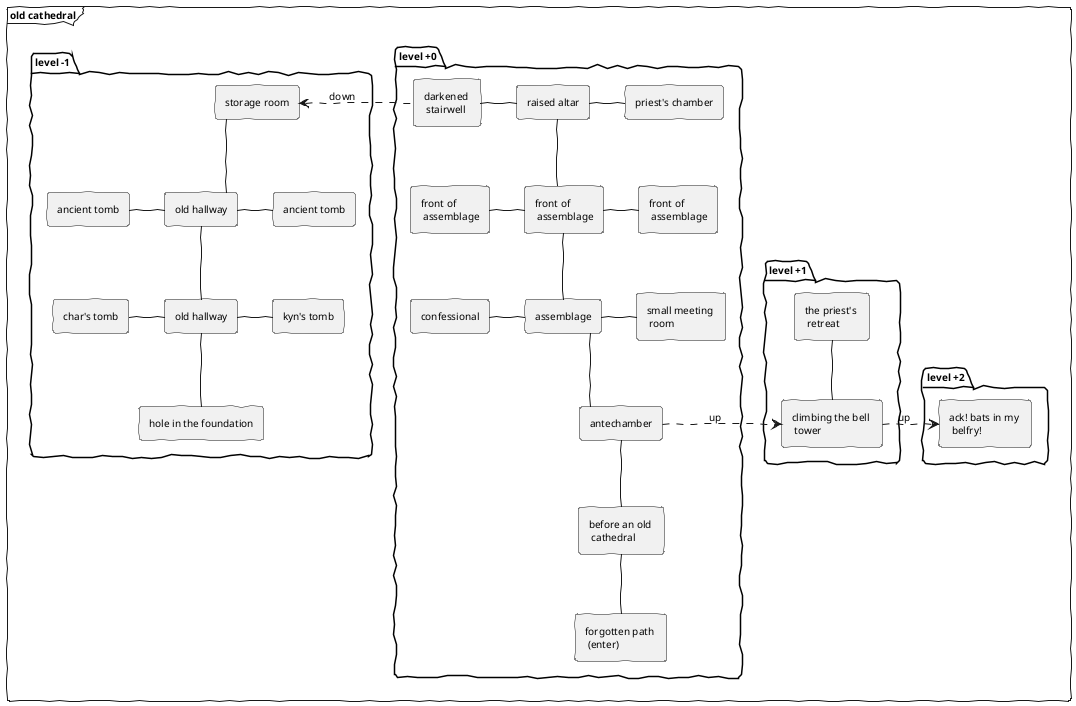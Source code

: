 @startuml

' --------------------------------------------------- references -----

' https://www.augmentedmind.de/2021/01/17/plantuml-layout-tutorial-styles/

' ----------------------------------------------------- settings -----

skinparam defaultFontSize 10

' square lines
skinparam linetype ortho

' handwritten
skinparam handwritten true

' direction
'top to bottom direction
'left to right direction

' ------------------------------------------------------ example -----

' shape "room name" as 50(land level)_1000(roomnumber)
' rectangle "example" as 50_1000
' rectangle "two line \n example" as 51_1000
' 50_0001 -l- 51_0003
' 50_0001 -r- 51_0004

frame "old cathedral" {

' ----------------------------------------------------- level +2 -----

package "level +2" {

rectangle "ack! bats in my \n belfry!" as 52_0001

' ack! bats in my belfry!

}

' ----------------------------------------------------- level +1 -----

package "level +1" {

rectangle "climbing the bell \n tower" as 51_0001
rectangle "the priest's \n retreat" as 51_0002

' climbing the bell tower
51_0001 -u- 51_0002

}

' ----------------------------------------------------- level +0 -----

package "level +0" {

rectangle "forgotten path \n (enter)" as 50_0001
rectangle "before an old \n cathedral" as 50_0002
rectangle "antechamber" as 50_0003
rectangle "assemblage" as 50_0004
rectangle "confessional" as 50_0005
rectangle "small meeting \n room" as 50_0006
rectangle "front of \n assemblage" as 50_0007
rectangle "front of \n assemblage" as 50_0008
rectangle "front of \n assemblage" as 50_0009
rectangle "raised altar" as 50_0010
rectangle "darkened \n stairwell" as 50_0011
rectangle "priest's chamber" as 50_0012

' forgotten path
50_0001 -u- 50_0002

' before an old cathedral
50_0002 -u- 50_0003

' antechamber
50_0003 -u- 50_0004

' assemblage
50_0004 -u- 50_0007
50_0004 -l- 50_0005
50_0004 -r- 50_0006

' front of assemblage
50_0007 -u- 50_0010
50_0007 -l- 50_0008
50_0007 -r- 50_0009

' raised altar
50_0010 -l- 50_0011
50_0010 -r- 50_0012

}

' ----------------------------------------------------- level -1 -----

package "level -1" {

rectangle "storage room" as 49_0001
rectangle "old hallway" as 49_0002
rectangle "ancient tomb" as 49_0003
rectangle "ancient tomb" as 49_0004
rectangle "old hallway" as 49_0005
rectangle "char's tomb" as 49_0006
rectangle "kyn's tomb" as 49_0007
rectangle "hole in the foundation" as 49_0008

' storage room
49_0001 -d- 49_0002

' old hallway
49_0002 -l- 49_0003
49_0002 -r- 49_0004
49_0002 -d- 49_0005

' old hallway
49_0005 -l- 49_0006
49_0005 -r- 49_0007
49_0005 -d- 49_0008

}

' ------------------------------------------------------- stairs -----

' climbing the bell tower ->  ack! bats in my belfry!
51_0001 .r.> 52_0001 : up

' antechamber -> climbing the bell tower
50_0003 .r.> 51_0001 : up

' darkened stairwell -> storage room
50_0011 .l.> 49_0001 : down

}

@enduml
